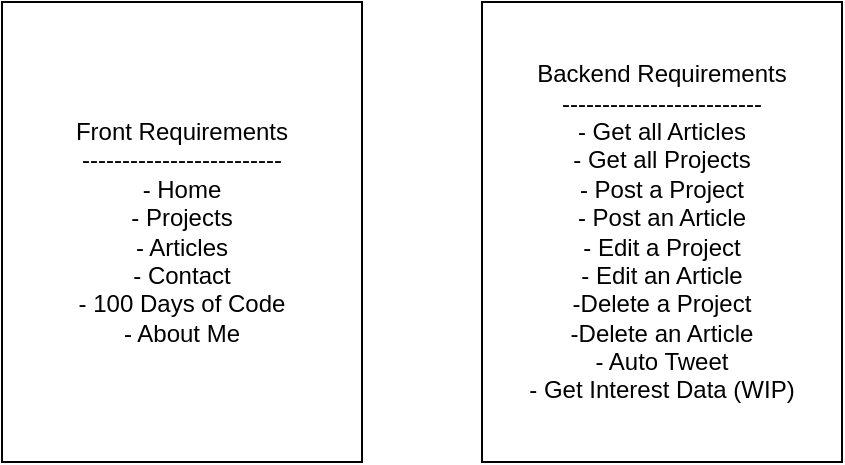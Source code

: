 <mxfile>
    <diagram id="VWCt5vp502t2dc2YrGs3" name="Requirements">
        <mxGraphModel dx="1016" dy="488" grid="1" gridSize="10" guides="1" tooltips="1" connect="1" arrows="1" fold="1" page="1" pageScale="1" pageWidth="850" pageHeight="1100" math="0" shadow="0">
            <root>
                <mxCell id="0"/>
                <mxCell id="1" parent="0"/>
                <mxCell id="3" value="Front Requirements&lt;br&gt;-------------------------&lt;br&gt;- Home&lt;br&gt;- Projects&lt;br&gt;- Articles&lt;br&gt;- Contact&lt;br&gt;- 100 Days of Code&lt;br&gt;- About Me" style="rounded=0;whiteSpace=wrap;html=1;" parent="1" vertex="1">
                    <mxGeometry x="210" y="435" width="180" height="230" as="geometry"/>
                </mxCell>
                <mxCell id="4" value="Backend Requirements&lt;br&gt;-------------------------&lt;br&gt;- Get all Articles&lt;br&gt;- Get all Projects&lt;br&gt;- Post a Project&lt;br&gt;- Post an Article&lt;br&gt;- Edit a Project&lt;br&gt;- Edit an Article&lt;br&gt;-Delete a Project&lt;br&gt;-Delete an Article&lt;br&gt;- Auto Tweet&lt;br&gt;- Get Interest Data (WIP)" style="rounded=0;whiteSpace=wrap;html=1;" vertex="1" parent="1">
                    <mxGeometry x="450" y="435" width="180" height="230" as="geometry"/>
                </mxCell>
            </root>
        </mxGraphModel>
    </diagram>
    <diagram id="zor-0K1dYH962Sz_vCZt" name="Article Model">
        &#xa;
        <mxGraphModel dx="1016" dy="679" grid="1" gridSize="10" guides="1" tooltips="1" connect="1" arrows="1" fold="1" page="1" pageScale="1" pageWidth="850" pageHeight="1100" math="0" shadow="0">
            &#xa;
            <root>
                &#xa;
                <mxCell id="YIp_0kNSoKO3uwfjEHBj-0"/>
                &#xa;
                <mxCell id="YIp_0kNSoKO3uwfjEHBj-1" parent="YIp_0kNSoKO3uwfjEHBj-0"/>
                &#xa;
                <mxCell id="YIp_0kNSoKO3uwfjEHBj-2" value="&lt;font&gt;&lt;span style=&quot;font-size: 24px&quot;&gt;Article&lt;/span&gt;&lt;br&gt;&lt;font size=&quot;3&quot;&gt;----------------&lt;br&gt;&lt;/font&gt;+ Title&lt;br&gt;+ Slug&lt;br&gt;+ Tags&lt;br&gt;+ CoverImage&lt;br&gt;+Description&lt;br&gt;+ Markdown&lt;br&gt;+ SanitizedHtml&lt;br&gt;+ CreatedAt&lt;br&gt;+ LastEdit&lt;br&gt;+ SeriesId&lt;br&gt;&lt;/font&gt;" style="rounded=1;whiteSpace=wrap;html=1;arcSize=12;" vertex="1" parent="YIp_0kNSoKO3uwfjEHBj-1">
                    &#xa;
                    <mxGeometry x="290" y="450" width="270" height="200" as="geometry"/>
                    &#xa;
                </mxCell>
                &#xa;
            </root>
            &#xa;
        </mxGraphModel>
        &#xa;
    </diagram>
    <diagram id="IV8oRdLvZ8K8DeZaeOwz" name="Project Model">
        &#xa;
        <mxGraphModel dx="1016" dy="679" grid="1" gridSize="10" guides="1" tooltips="1" connect="1" arrows="1" fold="1" page="1" pageScale="1" pageWidth="850" pageHeight="1100" math="0" shadow="0">
            &#xa;
            <root>
                &#xa;
                <mxCell id="KnWmRahYInAnriGUPZE5-0"/>
                &#xa;
                <mxCell id="KnWmRahYInAnriGUPZE5-1" parent="KnWmRahYInAnriGUPZE5-0"/>
                &#xa;
                <mxCell id="WjTY8LxSg3DHC6FlifiF-0" value="&lt;font&gt;&lt;span style=&quot;font-size: 24px&quot;&gt;Project&lt;/span&gt;&lt;br&gt;&lt;font size=&quot;3&quot;&gt;----------------&lt;br&gt;&lt;/font&gt;+ Title&lt;br&gt;+ Slug&lt;br&gt;+ Tags&lt;br&gt;+ CoverImage&lt;br&gt;+Description&lt;br&gt;+ Markdown&lt;br&gt;+ SanitizedHtml&lt;br&gt;+ CreatedAt&lt;br&gt;+ LastEdit&lt;br&gt;+ RepoLink&lt;br&gt;+ LiveLink&lt;br&gt;+Public&lt;br&gt;&lt;/font&gt;" style="rounded=1;whiteSpace=wrap;html=1;arcSize=12;" vertex="1" parent="KnWmRahYInAnriGUPZE5-1">
                    &#xa;
                    <mxGeometry x="290" y="450" width="270" height="270" as="geometry"/>
                    &#xa;
                </mxCell>
                &#xa;
            </root>
            &#xa;
        </mxGraphModel>
        &#xa;
    </diagram>
    <diagram id="xA50ryzm2eePDbL55ooX" name="Article Methods">
        <mxGraphModel dx="1016" dy="488" grid="1" gridSize="10" guides="1" tooltips="1" connect="1" arrows="1" fold="1" page="1" pageScale="1" pageWidth="850" pageHeight="1100" math="0" shadow="0">
            <root>
                <mxCell id="qtp-r2b7WOv4o8jB7Se9-0"/>
                <mxCell id="qtp-r2b7WOv4o8jB7Se9-1" parent="qtp-r2b7WOv4o8jB7Se9-0"/>
                <mxCell id="Fe0ht-TOzPt_hD6cxBKZ-3" style="edgeStyle=orthogonalEdgeStyle;rounded=0;orthogonalLoop=1;jettySize=auto;html=1;entryX=0;entryY=0.5;entryDx=0;entryDy=0;" parent="qtp-r2b7WOv4o8jB7Se9-1" source="qtp-r2b7WOv4o8jB7Se9-59" target="Fe0ht-TOzPt_hD6cxBKZ-0" edge="1">
                    <mxGeometry relative="1" as="geometry">
                        <Array as="points">
                            <mxPoint x="85" y="300"/>
                        </Array>
                    </mxGeometry>
                </mxCell>
                <mxCell id="qtp-r2b7WOv4o8jB7Se9-59" value="GetArticles" style="rounded=1;whiteSpace=wrap;html=1;" parent="qtp-r2b7WOv4o8jB7Se9-1" vertex="1">
                    <mxGeometry x="25" y="520" width="120" height="60" as="geometry"/>
                </mxCell>
                <mxCell id="Fe0ht-TOzPt_hD6cxBKZ-4" style="edgeStyle=orthogonalEdgeStyle;rounded=0;orthogonalLoop=1;jettySize=auto;html=1;entryX=1;entryY=0.75;entryDx=0;entryDy=0;" parent="qtp-r2b7WOv4o8jB7Se9-1" source="qtp-r2b7WOv4o8jB7Se9-62" target="Fe0ht-TOzPt_hD6cxBKZ-0" edge="1">
                    <mxGeometry relative="1" as="geometry"/>
                </mxCell>
                <mxCell id="qtp-r2b7WOv4o8jB7Se9-62" value="PutArticle" style="rounded=1;whiteSpace=wrap;html=1;" parent="qtp-r2b7WOv4o8jB7Se9-1" vertex="1">
                    <mxGeometry x="535" y="520" width="120" height="60" as="geometry"/>
                </mxCell>
                <mxCell id="Fe0ht-TOzPt_hD6cxBKZ-2" style="edgeStyle=orthogonalEdgeStyle;rounded=0;orthogonalLoop=1;jettySize=auto;html=1;entryX=0;entryY=0.75;entryDx=0;entryDy=0;" parent="qtp-r2b7WOv4o8jB7Se9-1" source="qtp-r2b7WOv4o8jB7Se9-63" target="Fe0ht-TOzPt_hD6cxBKZ-0" edge="1">
                    <mxGeometry relative="1" as="geometry"/>
                </mxCell>
                <mxCell id="qtp-r2b7WOv4o8jB7Se9-63" value="GetArticle" style="rounded=1;whiteSpace=wrap;html=1;" parent="qtp-r2b7WOv4o8jB7Se9-1" vertex="1">
                    <mxGeometry x="195" y="520" width="120" height="60" as="geometry"/>
                </mxCell>
                <mxCell id="Fe0ht-TOzPt_hD6cxBKZ-5" style="edgeStyle=orthogonalEdgeStyle;rounded=0;orthogonalLoop=1;jettySize=auto;html=1;entryX=1;entryY=0.5;entryDx=0;entryDy=0;" parent="qtp-r2b7WOv4o8jB7Se9-1" source="qtp-r2b7WOv4o8jB7Se9-64" target="Fe0ht-TOzPt_hD6cxBKZ-0" edge="1">
                    <mxGeometry relative="1" as="geometry">
                        <Array as="points">
                            <mxPoint x="765" y="300"/>
                        </Array>
                    </mxGeometry>
                </mxCell>
                <mxCell id="qtp-r2b7WOv4o8jB7Se9-64" value="DeleteArticle" style="rounded=1;whiteSpace=wrap;html=1;" parent="qtp-r2b7WOv4o8jB7Se9-1" vertex="1">
                    <mxGeometry x="705" y="520" width="120" height="60" as="geometry"/>
                </mxCell>
                <mxCell id="qtp-r2b7WOv4o8jB7Se9-67" value="" style="edgeStyle=orthogonalEdgeStyle;rounded=0;orthogonalLoop=1;jettySize=auto;html=1;" parent="qtp-r2b7WOv4o8jB7Se9-1" source="qtp-r2b7WOv4o8jB7Se9-65" target="qtp-r2b7WOv4o8jB7Se9-66" edge="1">
                    <mxGeometry relative="1" as="geometry"/>
                </mxCell>
                <mxCell id="Fe0ht-TOzPt_hD6cxBKZ-1" style="edgeStyle=orthogonalEdgeStyle;rounded=0;orthogonalLoop=1;jettySize=auto;html=1;" parent="qtp-r2b7WOv4o8jB7Se9-1" source="qtp-r2b7WOv4o8jB7Se9-65" target="Fe0ht-TOzPt_hD6cxBKZ-0" edge="1">
                    <mxGeometry relative="1" as="geometry"/>
                </mxCell>
                <mxCell id="qtp-r2b7WOv4o8jB7Se9-65" value="PostArticle" style="rounded=1;whiteSpace=wrap;html=1;" parent="qtp-r2b7WOv4o8jB7Se9-1" vertex="1">
                    <mxGeometry x="365" y="520" width="120" height="60" as="geometry"/>
                </mxCell>
                <mxCell id="qtp-r2b7WOv4o8jB7Se9-66" value="TwitterHandler" style="rounded=1;whiteSpace=wrap;html=1;" parent="qtp-r2b7WOv4o8jB7Se9-1" vertex="1">
                    <mxGeometry x="365" y="670" width="120" height="60" as="geometry"/>
                </mxCell>
                <mxCell id="Fe0ht-TOzPt_hD6cxBKZ-0" value="SanityHandler" style="rounded=1;whiteSpace=wrap;html=1;" parent="qtp-r2b7WOv4o8jB7Se9-1" vertex="1">
                    <mxGeometry x="365" y="270" width="120" height="60" as="geometry"/>
                </mxCell>
            </root>
        </mxGraphModel>
    </diagram>
    <diagram id="4WyKmS_QCFukZHzkJZJe" name="Project Methods">
        &#xa;
        <mxGraphModel dx="1016" dy="679" grid="1" gridSize="10" guides="1" tooltips="1" connect="1" arrows="1" fold="1" page="1" pageScale="1" pageWidth="850" pageHeight="1100" math="0" shadow="0">
            &#xa;
            <root>
                &#xa;
                <mxCell id="eBLUWdCq2CwRtnu32uSC-0"/>
                &#xa;
                <mxCell id="eBLUWdCq2CwRtnu32uSC-1" parent="eBLUWdCq2CwRtnu32uSC-0"/>
                &#xa;
                <mxCell id="QdtjEaJ9qHzxXzGZ3WYo-8" style="edgeStyle=orthogonalEdgeStyle;rounded=0;orthogonalLoop=1;jettySize=auto;html=1;entryX=0;entryY=0.5;entryDx=0;entryDy=0;" edge="1" parent="eBLUWdCq2CwRtnu32uSC-1" source="eBLUWdCq2CwRtnu32uSC-2" target="QdtjEaJ9qHzxXzGZ3WYo-0">
                    &#xa;
                    <mxGeometry relative="1" as="geometry">
                        &#xa;
                        <Array as="points">
                            &#xa;
                            <mxPoint x="85" y="300"/>
                            &#xa;
                        </Array>
                        &#xa;
                    </mxGeometry>
                    &#xa;
                </mxCell>
                &#xa;
                <mxCell id="eBLUWdCq2CwRtnu32uSC-2" value="GetProjects" style="rounded=1;whiteSpace=wrap;html=1;" vertex="1" parent="eBLUWdCq2CwRtnu32uSC-1">
                    &#xa;
                    <mxGeometry x="25" y="520" width="120" height="60" as="geometry"/>
                    &#xa;
                </mxCell>
                &#xa;
                <mxCell id="QdtjEaJ9qHzxXzGZ3WYo-6" style="edgeStyle=orthogonalEdgeStyle;rounded=0;orthogonalLoop=1;jettySize=auto;html=1;entryX=1;entryY=0.75;entryDx=0;entryDy=0;" edge="1" parent="eBLUWdCq2CwRtnu32uSC-1" source="eBLUWdCq2CwRtnu32uSC-3" target="QdtjEaJ9qHzxXzGZ3WYo-0">
                    &#xa;
                    <mxGeometry relative="1" as="geometry"/>
                    &#xa;
                </mxCell>
                &#xa;
                <mxCell id="eBLUWdCq2CwRtnu32uSC-3" value="PutProject" style="rounded=1;whiteSpace=wrap;html=1;" vertex="1" parent="eBLUWdCq2CwRtnu32uSC-1">
                    &#xa;
                    <mxGeometry x="535" y="520" width="120" height="60" as="geometry"/>
                    &#xa;
                </mxCell>
                &#xa;
                <mxCell id="QdtjEaJ9qHzxXzGZ3WYo-7" style="edgeStyle=orthogonalEdgeStyle;rounded=0;orthogonalLoop=1;jettySize=auto;html=1;entryX=0;entryY=0.75;entryDx=0;entryDy=0;" edge="1" parent="eBLUWdCq2CwRtnu32uSC-1" source="eBLUWdCq2CwRtnu32uSC-4" target="QdtjEaJ9qHzxXzGZ3WYo-0">
                    &#xa;
                    <mxGeometry relative="1" as="geometry"/>
                    &#xa;
                </mxCell>
                &#xa;
                <mxCell id="eBLUWdCq2CwRtnu32uSC-4" value="GetProject(id)" style="rounded=1;whiteSpace=wrap;html=1;" vertex="1" parent="eBLUWdCq2CwRtnu32uSC-1">
                    &#xa;
                    <mxGeometry x="195" y="520" width="120" height="60" as="geometry"/>
                    &#xa;
                </mxCell>
                &#xa;
                <mxCell id="QdtjEaJ9qHzxXzGZ3WYo-5" style="edgeStyle=orthogonalEdgeStyle;rounded=0;orthogonalLoop=1;jettySize=auto;html=1;entryX=1;entryY=0.5;entryDx=0;entryDy=0;" edge="1" parent="eBLUWdCq2CwRtnu32uSC-1" source="eBLUWdCq2CwRtnu32uSC-5" target="QdtjEaJ9qHzxXzGZ3WYo-0">
                    &#xa;
                    <mxGeometry relative="1" as="geometry">
                        &#xa;
                        <Array as="points">
                            &#xa;
                            <mxPoint x="765" y="300"/>
                            &#xa;
                        </Array>
                        &#xa;
                    </mxGeometry>
                    &#xa;
                </mxCell>
                &#xa;
                <mxCell id="eBLUWdCq2CwRtnu32uSC-5" value="DeleteArticle" style="rounded=1;whiteSpace=wrap;html=1;" vertex="1" parent="eBLUWdCq2CwRtnu32uSC-1">
                    &#xa;
                    <mxGeometry x="705" y="520" width="120" height="60" as="geometry"/>
                    &#xa;
                </mxCell>
                &#xa;
                <mxCell id="eBLUWdCq2CwRtnu32uSC-6" value="" style="edgeStyle=orthogonalEdgeStyle;rounded=0;orthogonalLoop=1;jettySize=auto;html=1;" edge="1" parent="eBLUWdCq2CwRtnu32uSC-1" source="eBLUWdCq2CwRtnu32uSC-7" target="eBLUWdCq2CwRtnu32uSC-8">
                    &#xa;
                    <mxGeometry relative="1" as="geometry"/>
                    &#xa;
                </mxCell>
                &#xa;
                <mxCell id="QdtjEaJ9qHzxXzGZ3WYo-4" style="edgeStyle=orthogonalEdgeStyle;rounded=0;orthogonalLoop=1;jettySize=auto;html=1;entryX=0.5;entryY=1;entryDx=0;entryDy=0;" edge="1" parent="eBLUWdCq2CwRtnu32uSC-1" source="eBLUWdCq2CwRtnu32uSC-7" target="QdtjEaJ9qHzxXzGZ3WYo-0">
                    &#xa;
                    <mxGeometry relative="1" as="geometry"/>
                    &#xa;
                </mxCell>
                &#xa;
                <mxCell id="eBLUWdCq2CwRtnu32uSC-7" value="PostProject(project)" style="rounded=1;whiteSpace=wrap;html=1;" vertex="1" parent="eBLUWdCq2CwRtnu32uSC-1">
                    &#xa;
                    <mxGeometry x="365" y="520" width="120" height="60" as="geometry"/>
                    &#xa;
                </mxCell>
                &#xa;
                <mxCell id="eBLUWdCq2CwRtnu32uSC-8" value="TwitterHandler" style="rounded=1;whiteSpace=wrap;html=1;" vertex="1" parent="eBLUWdCq2CwRtnu32uSC-1">
                    &#xa;
                    <mxGeometry x="365" y="670" width="120" height="60" as="geometry"/>
                    &#xa;
                </mxCell>
                &#xa;
                <mxCell id="QdtjEaJ9qHzxXzGZ3WYo-0" value="SanityHandler" style="rounded=1;whiteSpace=wrap;html=1;" vertex="1" parent="eBLUWdCq2CwRtnu32uSC-1">
                    &#xa;
                    <mxGeometry x="365" y="270" width="120" height="60" as="geometry"/>
                    &#xa;
                </mxCell>
                &#xa;
            </root>
            &#xa;
        </mxGraphModel>
        &#xa;
    </diagram>
    <diagram id="wSpAk0aNUjs83fuF4JWA" name="Twitter Handler">
        &#xa;
        <mxGraphModel dx="1016" dy="679" grid="1" gridSize="10" guides="1" tooltips="1" connect="1" arrows="1" fold="1" page="1" pageScale="1" pageWidth="850" pageHeight="1100" math="0" shadow="0">
            &#xa;
            <root>
                &#xa;
                <mxCell id="9CVb1trR_FJ2-32K7_Hl-0"/>
                &#xa;
                <mxCell id="9CVb1trR_FJ2-32K7_Hl-1" parent="9CVb1trR_FJ2-32K7_Hl-0"/>
                &#xa;
                <mxCell id="9CVb1trR_FJ2-32K7_Hl-2" value="Requirements&lt;br&gt;---------------------&lt;br&gt;Post to Twitter when a new project/article is posted" style="rounded=0;whiteSpace=wrap;html=1;" vertex="1" parent="9CVb1trR_FJ2-32K7_Hl-1">
                    &#xa;
                    <mxGeometry x="60" y="80" width="120" height="110" as="geometry"/>
                    &#xa;
                </mxCell>
                &#xa;
                <mxCell id="yiWYU4N7vbzVPV7zF0mF-1" value="Methods&lt;br&gt;-------------&lt;br&gt;PostTweet(link, msg)" style="rounded=0;whiteSpace=wrap;html=1;" vertex="1" parent="9CVb1trR_FJ2-32K7_Hl-1">
                    &#xa;
                    <mxGeometry x="200" y="80" width="120" height="110" as="geometry"/>
                    &#xa;
                </mxCell>
                &#xa;
            </root>
            &#xa;
        </mxGraphModel>
        &#xa;
    </diagram>
    <diagram id="IGM5pippRnqAenN_JmdI" name="Sanity Handler">
        &#xa;
        <mxGraphModel dx="1016" dy="679" grid="1" gridSize="10" guides="1" tooltips="1" connect="1" arrows="1" fold="1" page="1" pageScale="1" pageWidth="850" pageHeight="1100" math="0" shadow="0">
            &#xa;
            <root>
                &#xa;
                <mxCell id="N8rY8LTUZLDoqCGc4BkU-0"/>
                &#xa;
                <mxCell id="N8rY8LTUZLDoqCGc4BkU-1" parent="N8rY8LTUZLDoqCGc4BkU-0"/>
                &#xa;
                <mxCell id="ygSscUvbnWLwRRqF7Pzh-0" value="Requirements&lt;br&gt;---------------------&lt;br&gt;Get, Post, put, or Delete data from Sanity as needed" style="rounded=0;whiteSpace=wrap;html=1;" vertex="1" parent="N8rY8LTUZLDoqCGc4BkU-1">
                    &#xa;
                    <mxGeometry x="60" y="80" width="120" height="110" as="geometry"/>
                    &#xa;
                </mxCell>
                &#xa;
                <mxCell id="ygSscUvbnWLwRRqF7Pzh-1" value="Methods&lt;br&gt;-------------&lt;br&gt;- GetData()&lt;br&gt;- DeleteData()&lt;br&gt;&lt;span style=&quot;color: rgba(0 , 0 , 0 , 0) ; font-family: monospace ; font-size: 0px&quot;&gt;----==&lt;/span&gt;- PutData()&lt;br&gt;- PostData()&lt;span style=&quot;color: rgba(0 , 0 , 0 , 0) ; font-family: monospace ; font-size: 0px&quot;&gt;&lt;br&gt;%3CmxGraphModel%3E%3Croot%3E%3CmxCell%20id%3D%220%22%2F%3E%3CmxCell%20id%3D%221%22%20parent%3D%220%22%2F%3E%3CmxCell%20id%3D%222%22%20value%3D%22Requirements%26lt%3Bbr%26gt%3B---------------------%26lt%3Bbr%26gt%3BPost%20to%20Twitter%20when%20a%20new%20project%2Farticle%20is%20posted%22%20style%3D%22rounded%3D0%3BwhiteSpace%3Dwrap%3Bhtml%3D1%3B%22%20vertex%3D%221%22%20parent%3D%221%22%3E%3CmxGeometry%20x%3D%2260%22%20y%3D%2280%22%20width%3D%22120%22%20height%3D%22110%22%20as%3D%22geometry%22%2F%3E%3C%2FmxCell%3E%3CmxCell%20id%3D%223%22%20value%3D%22Methods%26lt%3Bbr%26gt%3B-------------%26lt%3Bbr%26gt%3BPostTweet(link%2C%20msg)%22%20style%3D%22rounded%3D0%3BwhiteSpace%3Dwrap%3Bhtml%3D1%3B%22%20vertex%3D%221%22%20parent%3D%221%22%3E%3CmxGeometry%20x%3D%22200%22%20y%3D%2280%22%20width%3D%22120%22%20height%3D%22110%22%20as%3D%22geometry%22%2F%3E%3C%2FmxCell%3E%3C%2Froot%3E%3C%2FmxGraphModel%3E&lt;/span&gt;&lt;span style=&quot;color: rgba(0 , 0 , 0 , 0) ; font-family: monospace ; font-size: 0px&quot;&gt;%3CmxGraphModel%3E%3Croot%3E%3CmxCell%20id%3D%220%22%2F%3E%3CmxCell%20id%3D%221%22%20parent%3D%220%22%2F%3E%3CmxCell%20id%3D%222%22%20value%3D%22Requirements%26lt%3Bbr%26gt%3B---------------------%26lt%3Bbr%26gt%3BPost%20to%20Twitter%20when%20a%20new%20project%2Farticle%20is%20posted%22%20style%3D%22rounded%3D0%3BwhiteSpace%3Dwrap%3Bhtml%3D1%3B%22%20vertex%3D%221%22%20parent%3D%221%22%3E%3CmxGeometry%20x%3D%2260%22%20y%3D%2280%22%20width%3D%22120%22%20height%3D%22110%22%20as%3D%22geometry%22%2F%3E%3C%2FmxCell%3E%3CmxCell%20id%3D%223%22%20value%3D%22Methods%26lt%3Bbr%26gt%3B-------------%26lt%3Bbr%26gt%3BPostTweet(link%2C%20msg)%22%20style%3D%22rounded%3D0%3BwhiteSpace%3Dwrap%3Bhtml%3D1%3B%22%20vertex%3D%221%22%20parent%3D%221%22%3E%3CmxGeometry%20x%3D%22200%22%20y%3D%2280%22%20width%3D%22120%22%20height%3D%22110%22%20as%3D%22geometry%22%2F%3E%3C%2FmxCell%3E%3C%2Froot%3E%3C%2FmxGraphModel%3E&lt;br&gt;-&lt;br&gt;&lt;/span&gt;" style="rounded=0;whiteSpace=wrap;html=1;" vertex="1" parent="N8rY8LTUZLDoqCGc4BkU-1">
                    &#xa;
                    <mxGeometry x="200" y="80" width="120" height="140" as="geometry"/>
                    &#xa;
                </mxCell>
                &#xa;
            </root>
            &#xa;
        </mxGraphModel>
        &#xa;
    </diagram>
</mxfile>